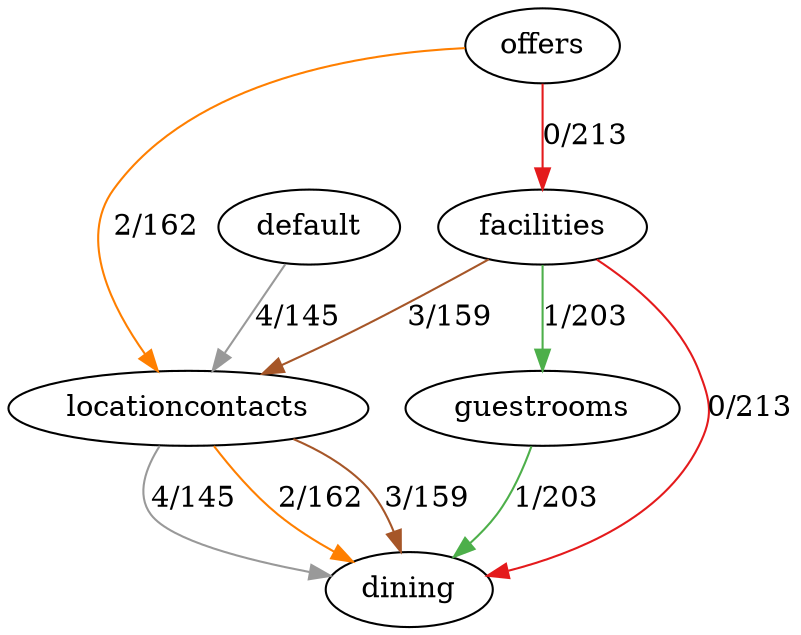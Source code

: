 digraph "" {
layout="dot";
locationcontacts;
dining;
default;
facilities;
offers;
guestrooms;
locationcontacts -> dining  [color="#ff7f00", key=0, label="2/162", weight=162];
locationcontacts -> dining  [color="#a65628", key=1, label="3/159", weight=159];
locationcontacts -> dining  [color="#999999", key=2, label="4/145", weight=145];
default -> locationcontacts  [color="#999999", key=0, label="4/145", weight=145];
facilities -> dining  [color="#e41a1c", key=0, label="0/213", weight=213];
facilities -> guestrooms  [color="#4daf4a", key=0, label="1/203", weight=203];
facilities -> locationcontacts  [color="#a65628", key=0, label="3/159", weight=159];
offers -> facilities  [color="#e41a1c", key=0, label="0/213", weight=213];
offers -> locationcontacts  [color="#ff7f00", key=0, label="2/162", weight=162];
guestrooms -> dining  [color="#4daf4a", key=0, label="1/203", weight=203];
}